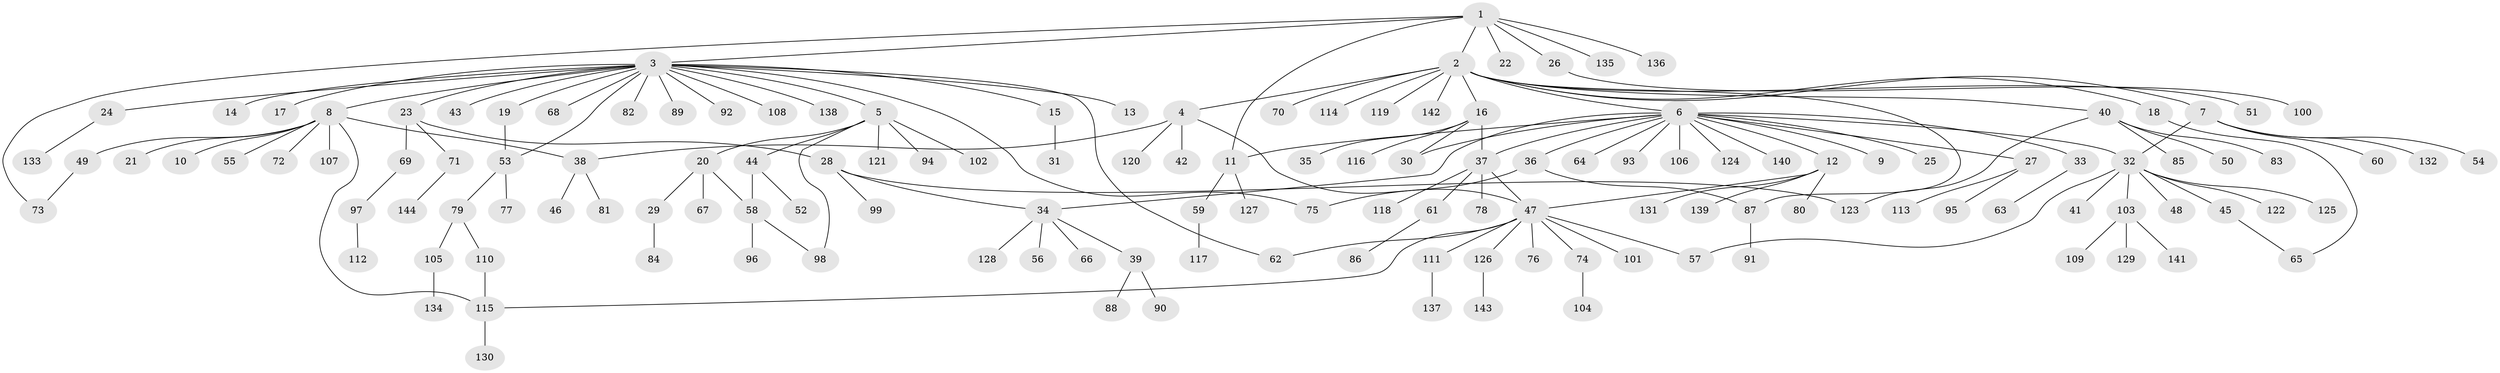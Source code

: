 // Generated by graph-tools (version 1.1) at 2025/01/03/09/25 03:01:51]
// undirected, 144 vertices, 163 edges
graph export_dot {
graph [start="1"]
  node [color=gray90,style=filled];
  1;
  2;
  3;
  4;
  5;
  6;
  7;
  8;
  9;
  10;
  11;
  12;
  13;
  14;
  15;
  16;
  17;
  18;
  19;
  20;
  21;
  22;
  23;
  24;
  25;
  26;
  27;
  28;
  29;
  30;
  31;
  32;
  33;
  34;
  35;
  36;
  37;
  38;
  39;
  40;
  41;
  42;
  43;
  44;
  45;
  46;
  47;
  48;
  49;
  50;
  51;
  52;
  53;
  54;
  55;
  56;
  57;
  58;
  59;
  60;
  61;
  62;
  63;
  64;
  65;
  66;
  67;
  68;
  69;
  70;
  71;
  72;
  73;
  74;
  75;
  76;
  77;
  78;
  79;
  80;
  81;
  82;
  83;
  84;
  85;
  86;
  87;
  88;
  89;
  90;
  91;
  92;
  93;
  94;
  95;
  96;
  97;
  98;
  99;
  100;
  101;
  102;
  103;
  104;
  105;
  106;
  107;
  108;
  109;
  110;
  111;
  112;
  113;
  114;
  115;
  116;
  117;
  118;
  119;
  120;
  121;
  122;
  123;
  124;
  125;
  126;
  127;
  128;
  129;
  130;
  131;
  132;
  133;
  134;
  135;
  136;
  137;
  138;
  139;
  140;
  141;
  142;
  143;
  144;
  1 -- 2;
  1 -- 3;
  1 -- 11;
  1 -- 22;
  1 -- 26;
  1 -- 73;
  1 -- 135;
  1 -- 136;
  2 -- 4;
  2 -- 6;
  2 -- 7;
  2 -- 16;
  2 -- 18;
  2 -- 40;
  2 -- 51;
  2 -- 70;
  2 -- 87;
  2 -- 114;
  2 -- 119;
  2 -- 142;
  3 -- 5;
  3 -- 8;
  3 -- 13;
  3 -- 14;
  3 -- 15;
  3 -- 17;
  3 -- 19;
  3 -- 23;
  3 -- 24;
  3 -- 43;
  3 -- 53;
  3 -- 62;
  3 -- 68;
  3 -- 75;
  3 -- 82;
  3 -- 89;
  3 -- 92;
  3 -- 108;
  3 -- 138;
  4 -- 38;
  4 -- 42;
  4 -- 47;
  4 -- 120;
  5 -- 20;
  5 -- 44;
  5 -- 94;
  5 -- 98;
  5 -- 102;
  5 -- 121;
  6 -- 9;
  6 -- 11;
  6 -- 12;
  6 -- 25;
  6 -- 27;
  6 -- 30;
  6 -- 32;
  6 -- 33;
  6 -- 34;
  6 -- 36;
  6 -- 37;
  6 -- 64;
  6 -- 93;
  6 -- 106;
  6 -- 124;
  6 -- 140;
  7 -- 32;
  7 -- 54;
  7 -- 60;
  7 -- 132;
  8 -- 10;
  8 -- 21;
  8 -- 38;
  8 -- 49;
  8 -- 55;
  8 -- 72;
  8 -- 107;
  8 -- 115;
  11 -- 59;
  11 -- 127;
  12 -- 47;
  12 -- 80;
  12 -- 131;
  12 -- 139;
  15 -- 31;
  16 -- 30;
  16 -- 35;
  16 -- 37;
  16 -- 116;
  18 -- 65;
  19 -- 53;
  20 -- 29;
  20 -- 58;
  20 -- 67;
  23 -- 28;
  23 -- 69;
  23 -- 71;
  24 -- 133;
  26 -- 100;
  27 -- 95;
  27 -- 113;
  28 -- 34;
  28 -- 99;
  28 -- 123;
  29 -- 84;
  32 -- 41;
  32 -- 45;
  32 -- 48;
  32 -- 57;
  32 -- 103;
  32 -- 122;
  32 -- 125;
  33 -- 63;
  34 -- 39;
  34 -- 56;
  34 -- 66;
  34 -- 128;
  36 -- 75;
  36 -- 87;
  37 -- 47;
  37 -- 61;
  37 -- 78;
  37 -- 118;
  38 -- 46;
  38 -- 81;
  39 -- 88;
  39 -- 90;
  40 -- 50;
  40 -- 83;
  40 -- 85;
  40 -- 123;
  44 -- 52;
  44 -- 58;
  45 -- 65;
  47 -- 57;
  47 -- 62;
  47 -- 74;
  47 -- 76;
  47 -- 101;
  47 -- 111;
  47 -- 115;
  47 -- 126;
  49 -- 73;
  53 -- 77;
  53 -- 79;
  58 -- 96;
  58 -- 98;
  59 -- 117;
  61 -- 86;
  69 -- 97;
  71 -- 144;
  74 -- 104;
  79 -- 105;
  79 -- 110;
  87 -- 91;
  97 -- 112;
  103 -- 109;
  103 -- 129;
  103 -- 141;
  105 -- 134;
  110 -- 115;
  111 -- 137;
  115 -- 130;
  126 -- 143;
}
